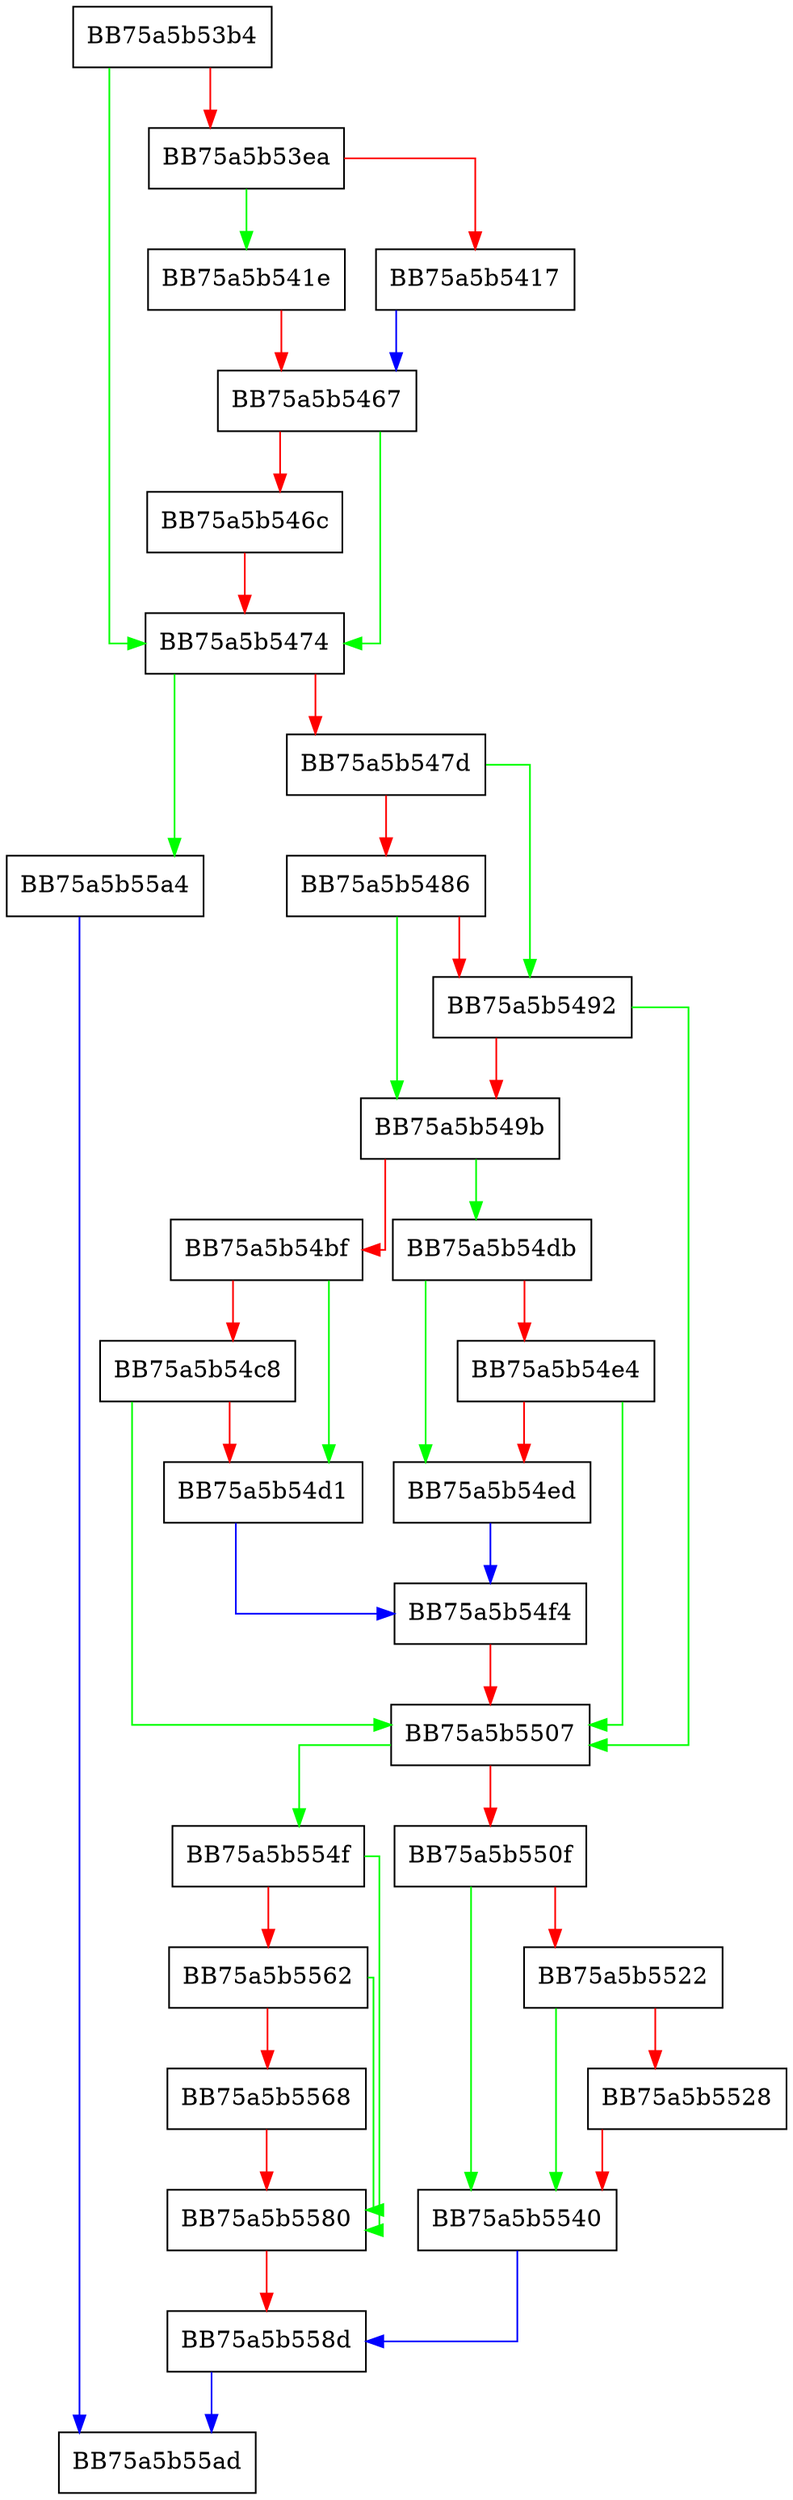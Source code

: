 digraph ShouldTrustSigningLevel {
  node [shape="box"];
  graph [splines=ortho];
  BB75a5b53b4 -> BB75a5b5474 [color="green"];
  BB75a5b53b4 -> BB75a5b53ea [color="red"];
  BB75a5b53ea -> BB75a5b541e [color="green"];
  BB75a5b53ea -> BB75a5b5417 [color="red"];
  BB75a5b5417 -> BB75a5b5467 [color="blue"];
  BB75a5b541e -> BB75a5b5467 [color="red"];
  BB75a5b5467 -> BB75a5b5474 [color="green"];
  BB75a5b5467 -> BB75a5b546c [color="red"];
  BB75a5b546c -> BB75a5b5474 [color="red"];
  BB75a5b5474 -> BB75a5b55a4 [color="green"];
  BB75a5b5474 -> BB75a5b547d [color="red"];
  BB75a5b547d -> BB75a5b5492 [color="green"];
  BB75a5b547d -> BB75a5b5486 [color="red"];
  BB75a5b5486 -> BB75a5b549b [color="green"];
  BB75a5b5486 -> BB75a5b5492 [color="red"];
  BB75a5b5492 -> BB75a5b5507 [color="green"];
  BB75a5b5492 -> BB75a5b549b [color="red"];
  BB75a5b549b -> BB75a5b54db [color="green"];
  BB75a5b549b -> BB75a5b54bf [color="red"];
  BB75a5b54bf -> BB75a5b54d1 [color="green"];
  BB75a5b54bf -> BB75a5b54c8 [color="red"];
  BB75a5b54c8 -> BB75a5b5507 [color="green"];
  BB75a5b54c8 -> BB75a5b54d1 [color="red"];
  BB75a5b54d1 -> BB75a5b54f4 [color="blue"];
  BB75a5b54db -> BB75a5b54ed [color="green"];
  BB75a5b54db -> BB75a5b54e4 [color="red"];
  BB75a5b54e4 -> BB75a5b5507 [color="green"];
  BB75a5b54e4 -> BB75a5b54ed [color="red"];
  BB75a5b54ed -> BB75a5b54f4 [color="blue"];
  BB75a5b54f4 -> BB75a5b5507 [color="red"];
  BB75a5b5507 -> BB75a5b554f [color="green"];
  BB75a5b5507 -> BB75a5b550f [color="red"];
  BB75a5b550f -> BB75a5b5540 [color="green"];
  BB75a5b550f -> BB75a5b5522 [color="red"];
  BB75a5b5522 -> BB75a5b5540 [color="green"];
  BB75a5b5522 -> BB75a5b5528 [color="red"];
  BB75a5b5528 -> BB75a5b5540 [color="red"];
  BB75a5b5540 -> BB75a5b558d [color="blue"];
  BB75a5b554f -> BB75a5b5580 [color="green"];
  BB75a5b554f -> BB75a5b5562 [color="red"];
  BB75a5b5562 -> BB75a5b5580 [color="green"];
  BB75a5b5562 -> BB75a5b5568 [color="red"];
  BB75a5b5568 -> BB75a5b5580 [color="red"];
  BB75a5b5580 -> BB75a5b558d [color="red"];
  BB75a5b558d -> BB75a5b55ad [color="blue"];
  BB75a5b55a4 -> BB75a5b55ad [color="blue"];
}